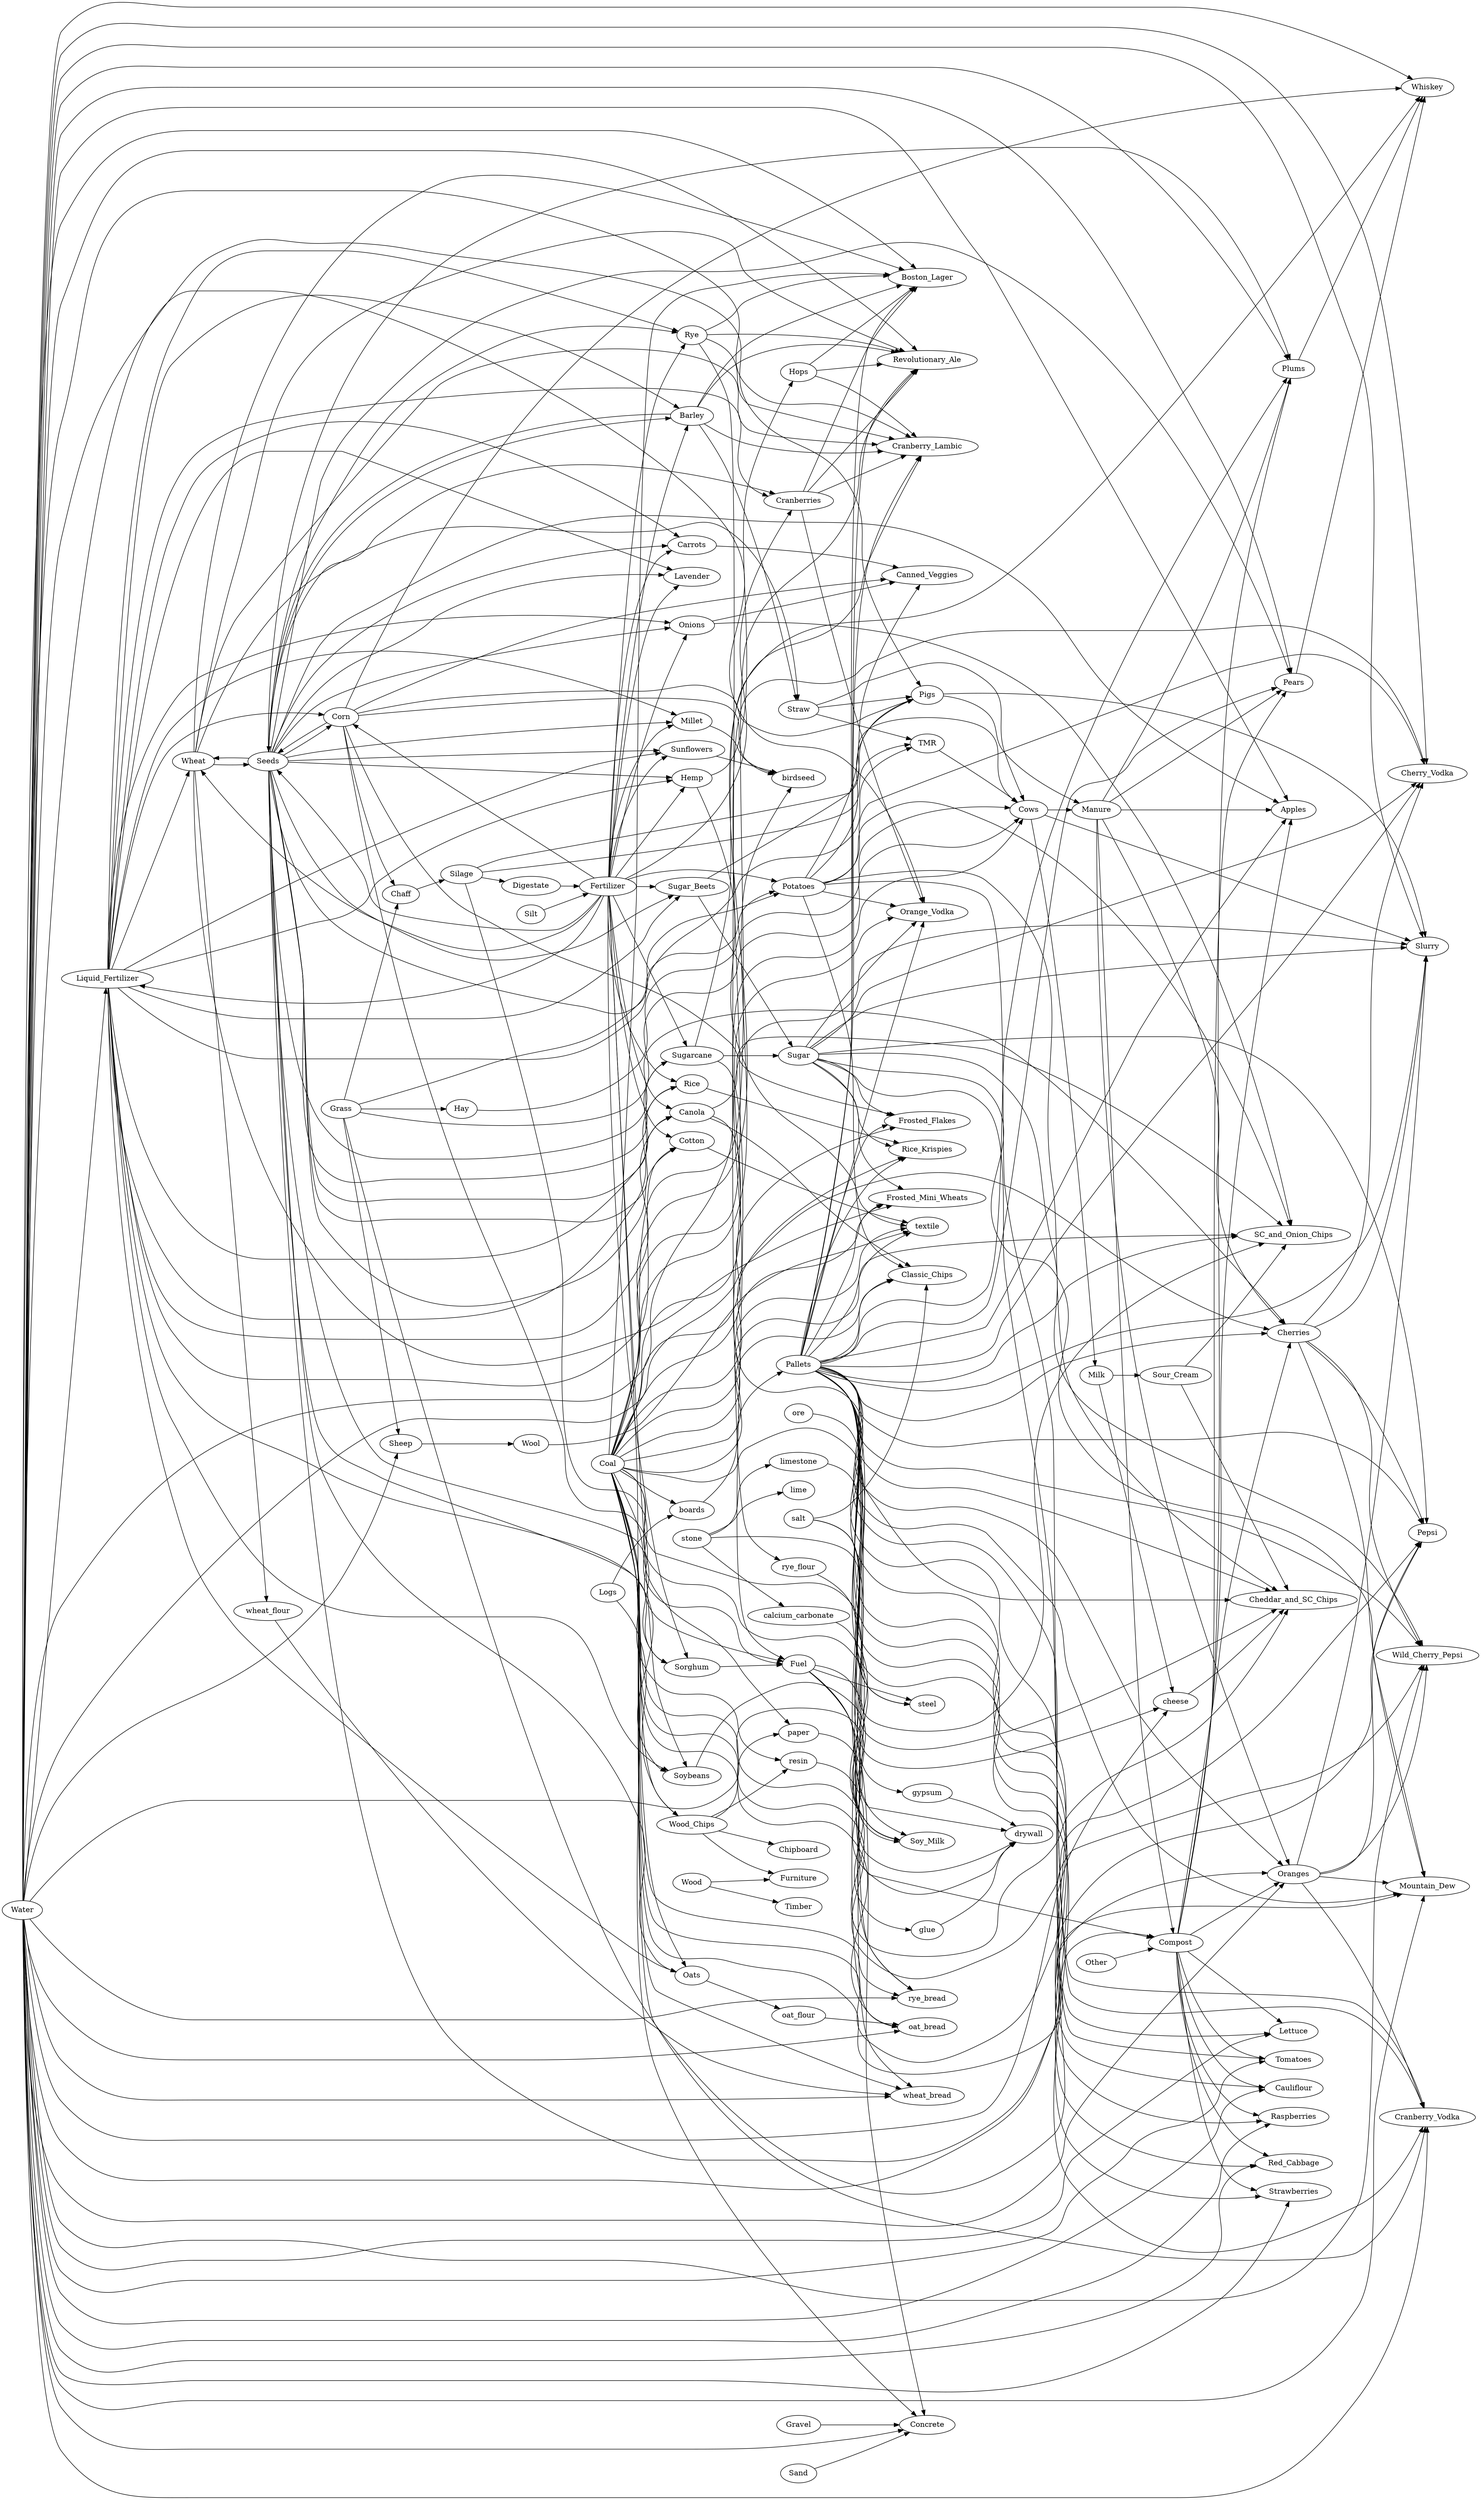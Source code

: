 strict digraph pv {
    rankdir=LR;

    subgraph animals {
        label = "Animals"
        color = blue
        // Sheep
        Water       -> Sheep
        Grass       -> Sheep
        Sheep       -> Wool

        // Pigs
        Water       -> Pigs
        Wheat       -> Straw
        Barley      -> Straw
        Straw       -> Pigs
        Pigs        -> Manure
        Pigs        -> Slurry

        Corn        -> Pigs
        Sugar_Beets -> Pigs
        Potatoes    -> Pigs

        // Cows
        Water       -> Cows
        Wheat       -> Straw
        Barley      -> Straw
        Straw       -> Cows
        Cows        -> Manure
        Cows        -> Slurry
        Cows        -> Milk

        Grass       -> Cows
        Grass       -> Hay
        Hay         -> Cows
        Silage      -> Cows

        Grass       -> TMR
        Silage      -> TMR
        Straw       -> TMR
        TMR         -> Cows

        // Silage
        Grass       -> Chaff
        Corn        -> Chaff

        Chaff       -> Silage
    }
    Silage      -> Digestate
    Silage      -> Fuel

    // Seed Maker
    Wheat       -> Seeds
    Fertilizer  -> Seeds

    Barley      -> Seeds
    Fertilizer  -> Seeds

    Corn        -> Seeds
    Fertilizer  -> Seeds

    // Crops
    Seeds               -> Barley
    Fertilizer          -> Barley
    Liquid_Fertilizer   -> Barley

    Seeds               -> Canola
    Fertilizer          -> Canola
    Liquid_Fertilizer   -> Canola

    Seeds               -> Carrots
    Fertilizer          -> Carrots
    Liquid_Fertilizer   -> Carrots

    Seeds               -> Corn
    Fertilizer          -> Corn
    Liquid_Fertilizer   -> Corn

    Seeds               -> Cotton
    Fertilizer          -> Cotton
    Liquid_Fertilizer   -> Cotton

    Seeds               -> Cranberries
    Fertilizer          -> Cranberries
    Liquid_Fertilizer   -> Cranberries

    Seeds               -> Hemp
    Fertilizer          -> Hemp
    Liquid_Fertilizer   -> Hemp

    Seeds               -> Lavender
    Fertilizer          -> Lavender
    Liquid_Fertilizer   -> Lavender

    Seeds               -> Millet
    Fertilizer          -> Millet
    Liquid_Fertilizer   -> Millet

    Seeds               -> Oats
    Fertilizer          -> Oats
    Liquid_Fertilizer   -> Oats

    Seeds               -> Onions
    Fertilizer          -> Onions
    Liquid_Fertilizer   -> Onions

    Seeds               -> Potatoes
    Fertilizer          -> Potatoes
    Liquid_Fertilizer   -> Potatoes

    Seeds               -> Rice
    Fertilizer          -> Rice
    Liquid_Fertilizer   -> Rice

    Seeds               -> Rye
    Fertilizer          -> Rye
    Liquid_Fertilizer   -> Rye

    Seeds               -> Soybeans
    Fertilizer          -> Soybeans
    Liquid_Fertilizer   -> Soybeans

    Seeds               -> Sorghum
    Fertilizer          -> Sorghum
    Liquid_Fertilizer   -> Sorghum

    Seeds               -> Sugar_Beets
    Fertilizer          -> Sugar_Beets
    Liquid_Fertilizer   -> Sugar_Beets

    Seeds               -> Sugarcane
    Fertilizer          -> Sugarcane
    Liquid_Fertilizer   -> Sugarcane

    Seeds               -> Sunflowers
    Fertilizer          -> Sunflowers
    Liquid_Fertilizer   -> Sunflowers

    Seeds               -> Wheat
    Fertilizer          -> Wheat
    Liquid_Fertilizer   -> Wheat

    // Liquid Fertilizer
    Fertilizer  -> Liquid_Fertilizer
    Water       -> Liquid_Fertilizer

    // Fertilizer
    Silt        -> Fertilizer
    Digestate   -> Fertilizer

    // Orchards
    Seeds       -> Apples
    Water       -> Apples
    Manure      -> Apples
    Compost     -> Apples
    Pallets     -> Apples

    Seeds       -> Cherries
    Water       -> Cherries
    Manure      -> Cherries
    Compost     -> Cherries
    Pallets     -> Cherries

    Seeds       -> Oranges
    Water       -> Oranges
    Manure      -> Oranges
    Compost     -> Oranges
    Pallets     -> Oranges

    Seeds       -> Pears
    Water       -> Pears
    Manure      -> Pears
    Compost     -> Pears
    Pallets     -> Pears

    Seeds       -> Plums
    Water       -> Plums
    Manure      -> Plums
    Compost     -> Plums
    Pallets     -> Plums

    // Greenhouses
    Water       -> Lettuce
    Compost     -> Lettuce
    Pallets     -> Lettuce

    Water       -> Tomatoes
    Compost     -> Tomatoes
    Pallets     -> Tomatoes

    Water       -> Cauliflour
    Compost     -> Cauliflour
    Pallets     -> Cauliflour

    Water       -> Red_Cabbage
    Compost     -> Red_Cabbage
    Pallets     -> Red_Cabbage

    Water       -> Strawberries
    Compost     -> Strawberries
    Pallets     -> Strawberries

    Water       -> Raspberries
    Compost     -> Raspberries
    Pallets     -> Raspberries

    // Compost Place
    Manure      -> Compost
    Fuel        -> Compost

    Grass       -> Compost
    Fuel        -> Compost

    Other       -> Compost
    Fuel        -> Compost

    // Pallet Place
    boards -> Pallets

    // Blackcap Birdseed
    Millet      -> birdseed
    Sunflowers  -> birdseed
    Corn        -> birdseed
    Coal        -> birdseed

    // Grain Mill
    Wheat   -> wheat_flour
    Rye     -> rye_flour
    Oats    -> oat_flour

    // Sugar Refinery
    Sugar_Beets -> Sugar
    Sugarcane   -> Sugar

    // Hops and Props
    Hemp        -> Hops

    // Pjevs Concrete
    Sand        -> Concrete
    Gravel      -> Concrete
    Water       -> Concrete

    Sand        -> Concrete
    Gravel      -> Concrete
    Water       -> Concrete
    Coal        -> Concrete

    Sand        -> Concrete
    Gravel      -> Concrete
    Water       -> Concrete
    Fuel        -> Concrete

    // Heartland Bread
    Coal        -> wheat_bread
    Water       -> wheat_bread
    Pallets     -> wheat_bread
    wheat_flour -> wheat_bread

    Coal        -> oat_bread
    Water       -> oat_bread
    Pallets     -> oat_bread
    oat_flour   -> oat_bread

    Coal        -> rye_bread
    Water       -> rye_bread
    Pallets     -> rye_bread
    rye_flour   -> rye_bread

    // Cogent Forest Products
    Wood_Chips  -> paper
    Coal        -> paper

    Wood_Chips  -> resin
    Coal        -> resin

    Logs        -> boards
    Logs        -> Wood_Chips
    Coal        -> boards
    Coal        -> Wood_Chips

    // Sam Adams
    Coal        -> Boston_Lager
    Wheat       -> Boston_Lager
    Barley      -> Boston_Lager
    Hops        -> Boston_Lager
    Cranberries -> Boston_Lager
    Rye         -> Boston_Lager
    Water       -> Boston_Lager
    Pallets     -> Boston_Lager

    Coal        -> Revolutionary_Ale
    Wheat       -> Revolutionary_Ale
    Barley      -> Revolutionary_Ale
    Hops        -> Revolutionary_Ale
    Cranberries -> Revolutionary_Ale
    Rye         -> Revolutionary_Ale
    Water       -> Revolutionary_Ale
    Pallets     -> Revolutionary_Ale

    Coal        -> Cranberry_Lambic
    Wheat       -> Cranberry_Lambic
    Barley      -> Cranberry_Lambic
    Hops        -> Cranberry_Lambic
    Cranberries -> Cranberry_Lambic
    Rye         -> Cranberry_Lambic
    Water       -> Cranberry_Lambic
    Pallets     -> Cranberry_Lambic

    // Kellogs
    Coal        -> Frosted_Mini_Wheats
    Wheat       -> Frosted_Mini_Wheats
    Sugar       -> Frosted_Mini_Wheats
    Pallets     -> Frosted_Mini_Wheats

    Coal        -> Frosted_Flakes
    Corn        -> Frosted_Flakes
    Sugar       -> Frosted_Flakes
    Pallets     -> Frosted_Flakes

    Coal        -> Rice_Krispies
    Rice        -> Rice_Krispies
    Sugar       -> Rice_Krispies
    Pallets     -> Rice_Krispies

    // Frito Lay
    Coal        -> Classic_Chips
    Potatoes    -> Classic_Chips
    Canola      -> Classic_Chips
    salt        -> Classic_Chips
    Pallets     -> Classic_Chips

    Coal        -> Cheddar_and_SC_Chips
    Potatoes    -> Cheddar_and_SC_Chips
    Canola      -> Cheddar_and_SC_Chips
    salt        -> Cheddar_and_SC_Chips
    cheese      -> Cheddar_and_SC_Chips
    Sour_Cream  -> Cheddar_and_SC_Chips
    Pallets     -> Cheddar_and_SC_Chips

    Coal        -> SC_and_Onion_Chips
    Potatoes    -> SC_and_Onion_Chips
    Canola      -> SC_and_Onion_Chips
    Onions      -> SC_and_Onion_Chips
    salt        -> SC_and_Onion_Chips
    Sour_Cream  -> SC_and_Onion_Chips
    Pallets     -> SC_and_Onion_Chips

    // National Gypsum
    Coal        -> drywall
    glue        -> drywall
    paper       -> drywall
    gypsum      -> drywall
    Fuel        -> drywall

    // Pepsi
    Coal        -> Pepsi
    Sugar       -> Pepsi
    Cherries    -> Pepsi
    Oranges     -> Pepsi
    Water       -> Pepsi
    Pallets     -> Pepsi

    Coal        -> Wild_Cherry_Pepsi
    Sugar       -> Wild_Cherry_Pepsi
    Cherries    -> Wild_Cherry_Pepsi
    Oranges     -> Wild_Cherry_Pepsi
    Water       -> Wild_Cherry_Pepsi
    Pallets     -> Wild_Cherry_Pepsi

    Coal        -> Mountain_Dew
    Sugar       -> Mountain_Dew
    Cherries    -> Mountain_Dew
    Oranges     -> Mountain_Dew
    Water       -> Mountain_Dew
    Pallets     -> Mountain_Dew

    Coal        -> Slurry
    Sugar       -> Slurry
    Cherries    -> Slurry
    Oranges     -> Slurry
    Water       -> Slurry
    Pallets     -> Slurry

    // F.M. Textile
    Cotton      -> textile
    Hemp        -> textile
    Coal        -> textile
    Wool        -> textile
    Pallets     -> textile

    // User Glue
    resin       -> glue

    // Smirnoff
    Coal        -> Cherry_Vodka
    Potatoes    -> Cherry_Vodka
    Sugar       -> Cherry_Vodka
    Cherries    -> Cherry_Vodka
    Water       -> Cherry_Vodka
    Pallets     -> Cherry_Vodka

    Coal        -> Orange_Vodka
    Potatoes    -> Orange_Vodka
    Sugar       -> Orange_Vodka
    Cranberries -> Orange_Vodka
    Water       -> Orange_Vodka
    Pallets     -> Orange_Vodka

    Coal        -> Cranberry_Vodka
    Potatoes    -> Cranberry_Vodka
    Sugar       -> Cranberry_Vodka
    Oranges     -> Cranberry_Vodka
    Water       -> Cranberry_Vodka
    Pallets     -> Cranberry_Vodka

    // Silk Soymilk
    Coal        -> Soy_Milk
    Soybeans    -> Soy_Milk
    calcium_carbonate -> Soy_Milk
    Water       -> Soy_Milk
    Fuel        -> Soy_Milk
    Pallets     -> Soy_Milk

    // Shell Fuel
    Sorghum     -> Fuel
    Sugarcane   -> Fuel
    Corn        -> Fuel

    // Borden Dairy
    Milk        -> cheese
    Water       -> cheese
    salt        -> cheese

    Milk        -> Sour_Cream

    // Stone Processing
    stone       -> lime
    stone       -> limestone
    stone       -> calcium_carbonate
    stone       -> gypsum

    // Popcorn Suttons
    Water       -> Whiskey
    Pears       -> Whiskey
    Plums       -> Whiskey
    Sugarcane   -> Whiskey
    Corn        -> Whiskey

    subgraph Steel {
        label = "Krystal Steel"
        ore         -> steel
        limestone   -> steel
        Coal        -> steel
        Fuel        -> steel
    }

    // Furniture Factory
    Wood_Chips  -> Chipboard

    Wood        -> Timber

    Wood_Chips  -> Furniture
    Wood        -> Furniture

    subgraph Delmonte {
        label = "Delmonte"
        Potatoes    -> Canned_Veggies
        Corn        -> Canned_Veggies
        Onions      -> Canned_Veggies
        Carrots     -> Canned_Veggies
    }
}
